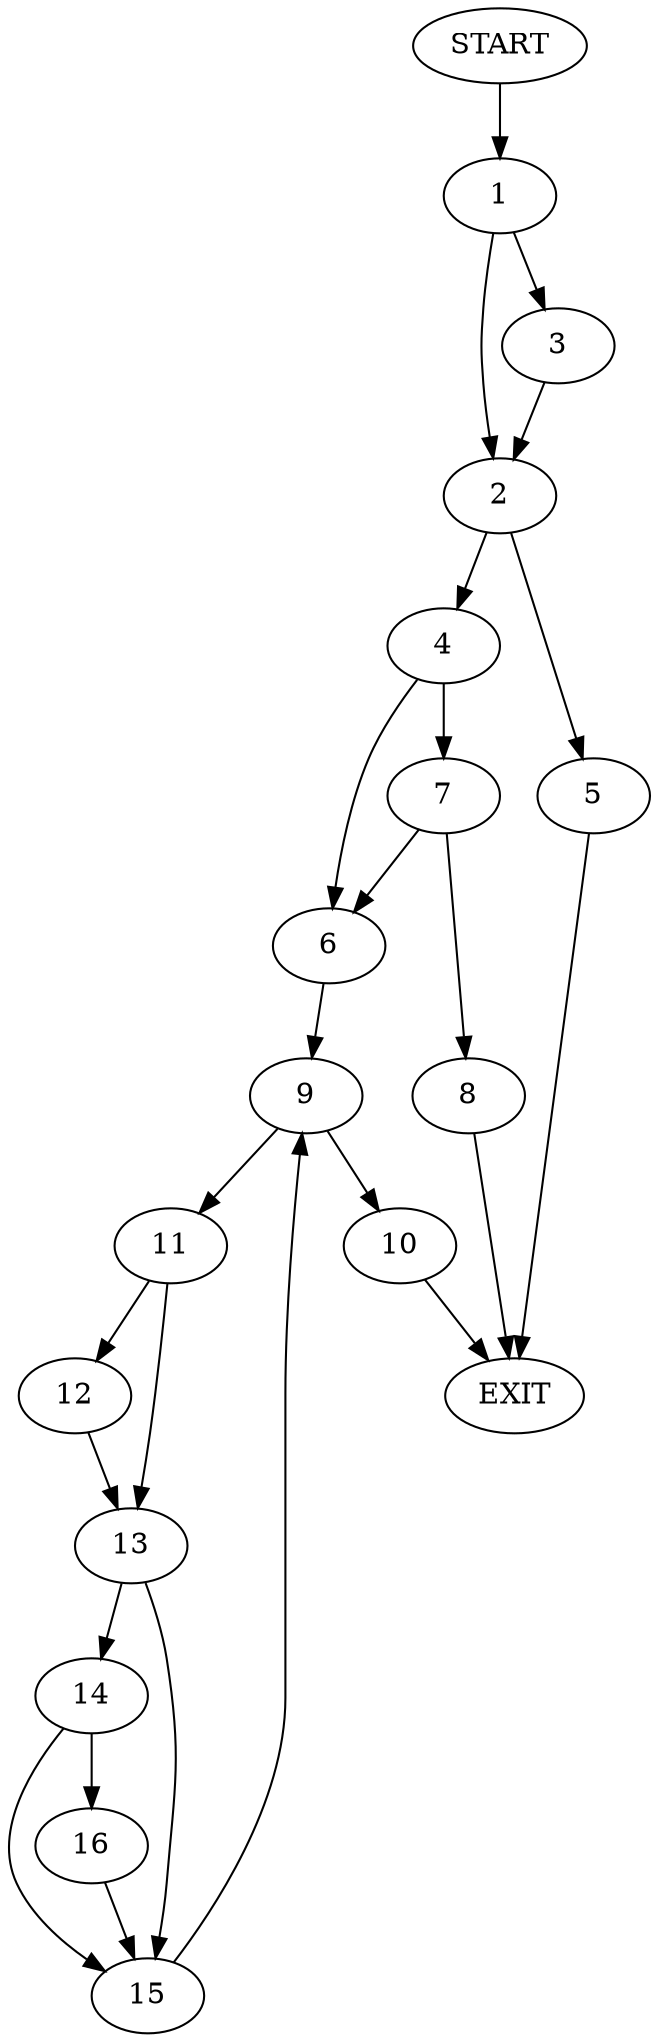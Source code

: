 digraph {
0 [label="START"]
17 [label="EXIT"]
0 -> 1
1 -> 2
1 -> 3
3 -> 2
2 -> 4
2 -> 5
5 -> 17
4 -> 6
4 -> 7
7 -> 6
7 -> 8
6 -> 9
8 -> 17
9 -> 10
9 -> 11
11 -> 12
11 -> 13
10 -> 17
13 -> 14
13 -> 15
12 -> 13
14 -> 16
14 -> 15
15 -> 9
16 -> 15
}
